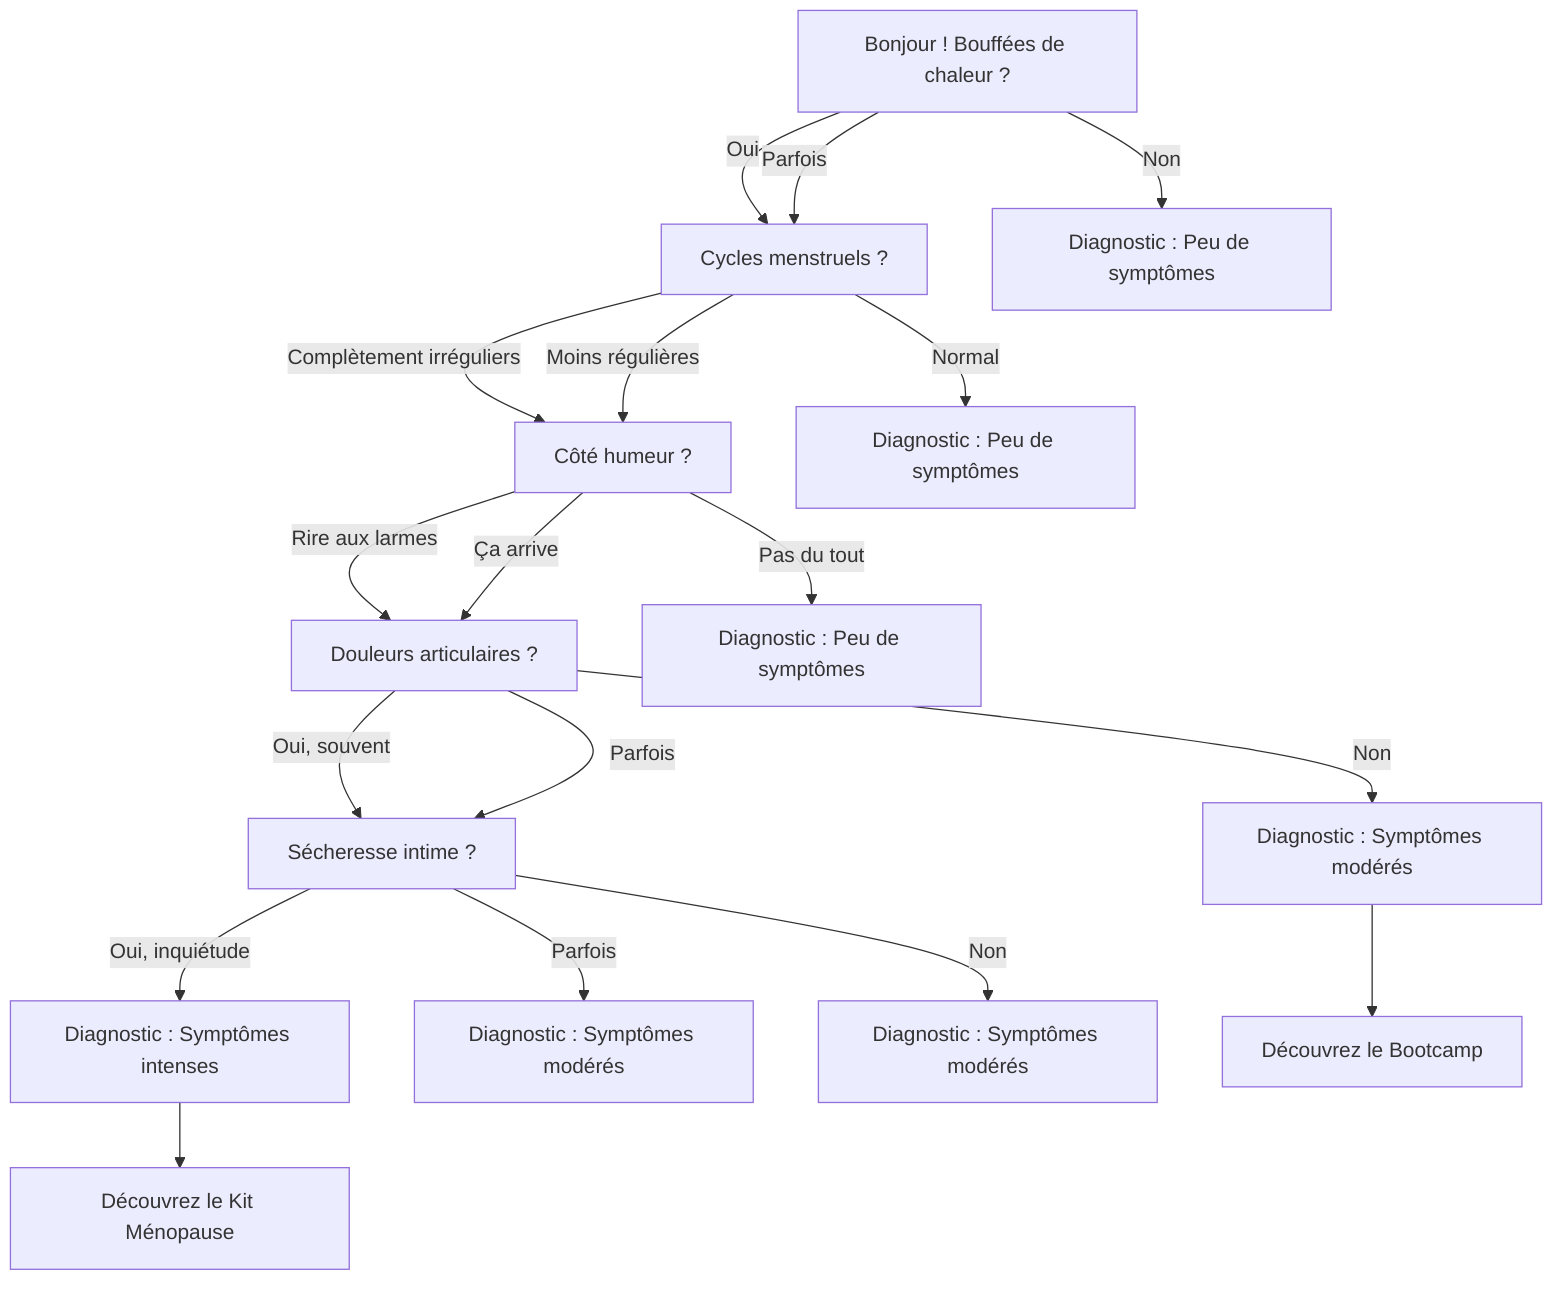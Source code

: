 graph TD;
    A[Bonjour ! Bouffées de chaleur ?] -->|Oui| B[Cycles menstruels ?];
    A -->|Parfois| B;
    A -->|Non| C[Diagnostic : Peu de symptômes];

    B -->|Complètement irréguliers| D[Côté humeur ?];
    B -->|Moins régulières| D;
    B -->|Normal| E[Diagnostic : Peu de symptômes];

    D -->|Rire aux larmes| F[Douleurs articulaires ?];
    D -->|Ça arrive| F;
    D -->|Pas du tout| G[Diagnostic : Peu de symptômes];

    F -->|Oui, souvent| H[Sécheresse intime ?];
    F -->|Parfois| H;
    F -->|Non| I[Diagnostic : Symptômes modérés];

    H -->|Oui, inquiétude| J[Diagnostic : Symptômes intenses];
    H -->|Parfois| K[Diagnostic : Symptômes modérés];
    H -->|Non| L[Diagnostic : Symptômes modérés];

    J --> M[Découvrez le Kit Ménopause];
    I --> N[Découvrez le Bootcamp];